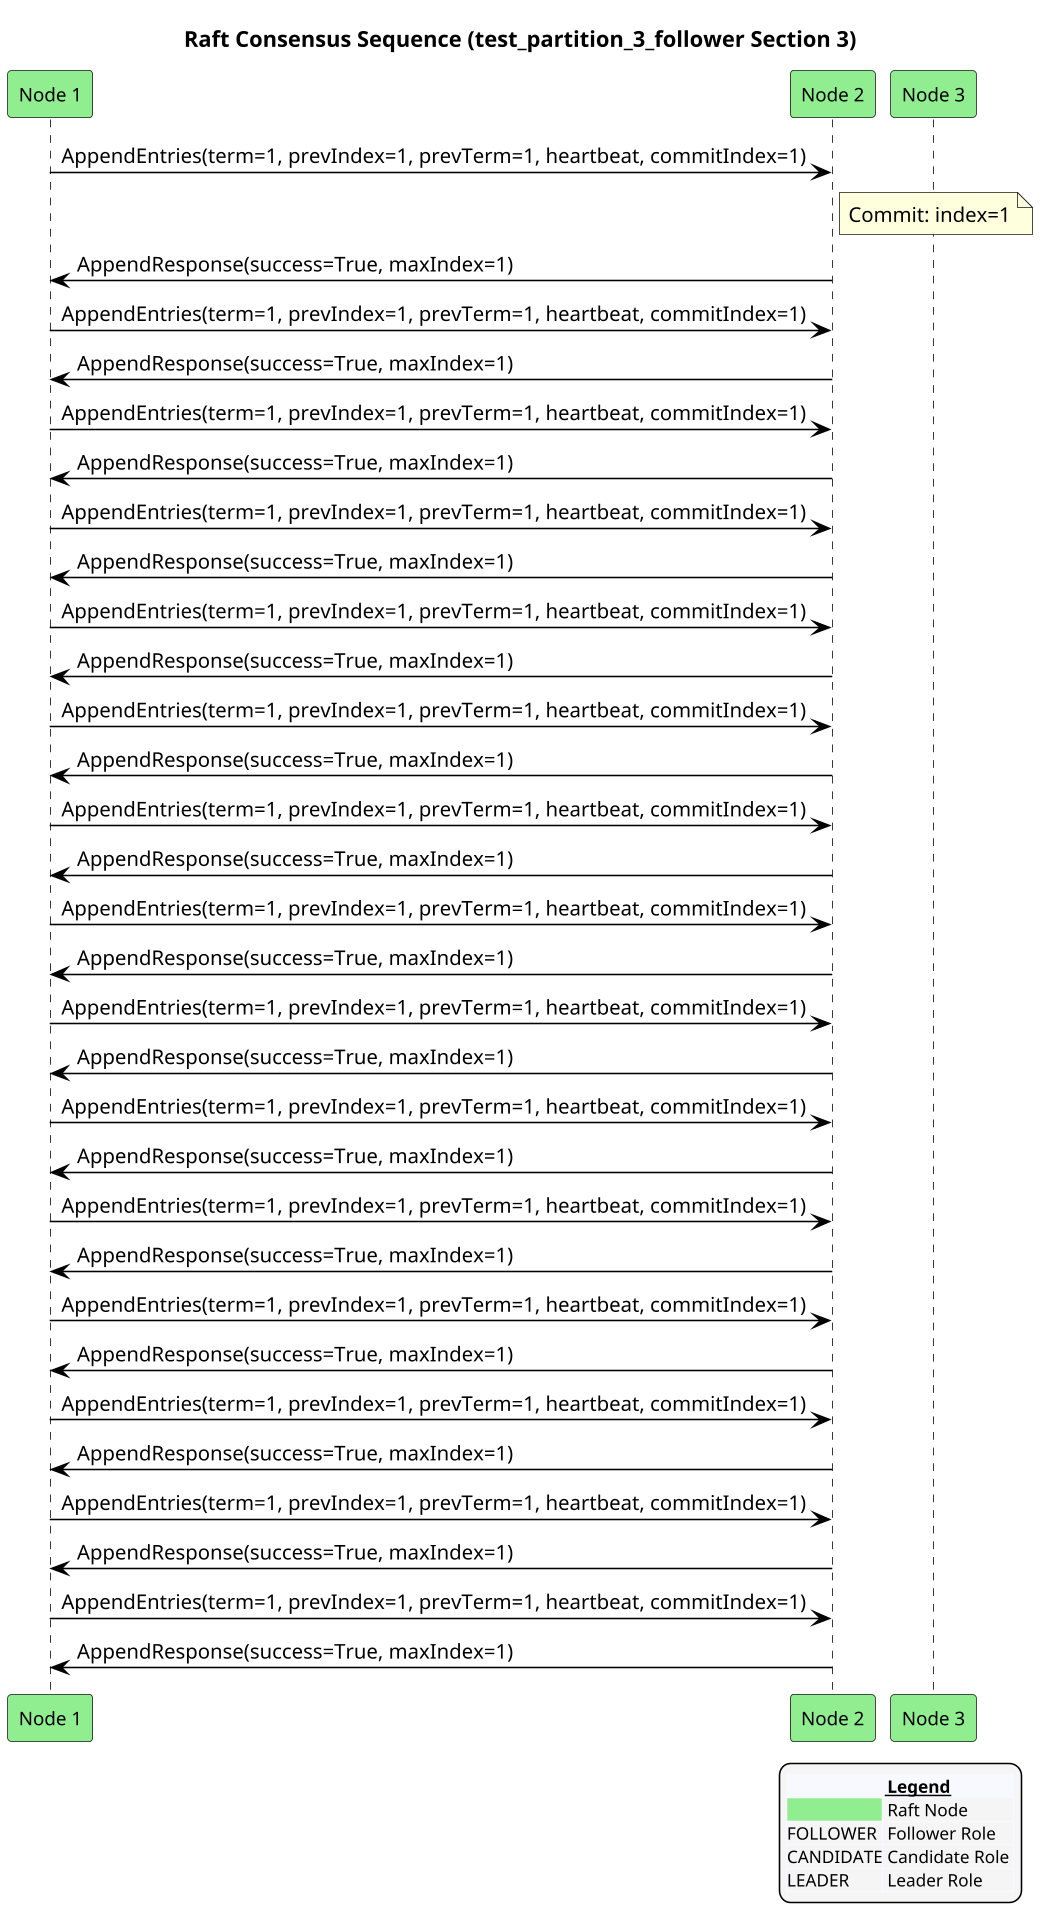 @startuml
!pragma ratio 0.7
skinparam dpi 150
skinparam monochrome false
skinparam sequence {
  ArrowColor Black
  ActorBorderColor Black
  LifeLineBorderColor Black
  ParticipantFontSize 12
  Padding 10
}
skinparam legend {
  BackgroundColor #F5F5F5
  FontSize 11
}
title Raft Consensus Sequence (test_partition_3_follower Section 3)

participant "Node 1" as n1 order 10 #Lightgreen
participant "Node 2" as n2 order 20 #Lightgreen
participant "Node 3" as n3 order 30 #Lightgreen
n1 -> n2: AppendEntries(term=1, prevIndex=1, prevTerm=1, heartbeat, commitIndex=1)
note right of n2: Commit: index=1
n2 -> n1: AppendResponse(success=True, maxIndex=1)
n1 -> n2: AppendEntries(term=1, prevIndex=1, prevTerm=1, heartbeat, commitIndex=1)
n2 -> n1: AppendResponse(success=True, maxIndex=1)
n1 -> n2: AppendEntries(term=1, prevIndex=1, prevTerm=1, heartbeat, commitIndex=1)
n2 -> n1: AppendResponse(success=True, maxIndex=1)
n1 -> n2: AppendEntries(term=1, prevIndex=1, prevTerm=1, heartbeat, commitIndex=1)
n2 -> n1: AppendResponse(success=True, maxIndex=1)
n1 -> n2: AppendEntries(term=1, prevIndex=1, prevTerm=1, heartbeat, commitIndex=1)
n2 -> n1: AppendResponse(success=True, maxIndex=1)
n1 -> n2: AppendEntries(term=1, prevIndex=1, prevTerm=1, heartbeat, commitIndex=1)
n2 -> n1: AppendResponse(success=True, maxIndex=1)
n1 -> n2: AppendEntries(term=1, prevIndex=1, prevTerm=1, heartbeat, commitIndex=1)
n2 -> n1: AppendResponse(success=True, maxIndex=1)
n1 -> n2: AppendEntries(term=1, prevIndex=1, prevTerm=1, heartbeat, commitIndex=1)
n2 -> n1: AppendResponse(success=True, maxIndex=1)
n1 -> n2: AppendEntries(term=1, prevIndex=1, prevTerm=1, heartbeat, commitIndex=1)
n2 -> n1: AppendResponse(success=True, maxIndex=1)
n1 -> n2: AppendEntries(term=1, prevIndex=1, prevTerm=1, heartbeat, commitIndex=1)
n2 -> n1: AppendResponse(success=True, maxIndex=1)
n1 -> n2: AppendEntries(term=1, prevIndex=1, prevTerm=1, heartbeat, commitIndex=1)
n2 -> n1: AppendResponse(success=True, maxIndex=1)
n1 -> n2: AppendEntries(term=1, prevIndex=1, prevTerm=1, heartbeat, commitIndex=1)
n2 -> n1: AppendResponse(success=True, maxIndex=1)
n1 -> n2: AppendEntries(term=1, prevIndex=1, prevTerm=1, heartbeat, commitIndex=1)
n2 -> n1: AppendResponse(success=True, maxIndex=1)
n1 -> n2: AppendEntries(term=1, prevIndex=1, prevTerm=1, heartbeat, commitIndex=1)
n2 -> n1: AppendResponse(success=True, maxIndex=1)
n1 -> n2: AppendEntries(term=1, prevIndex=1, prevTerm=1, heartbeat, commitIndex=1)
n2 -> n1: AppendResponse(success=True, maxIndex=1)

legend right
  <#GhostWhite,#GhostWhite>|      |= __Legend__ |
  |<#Lightgreen>| Raft Node |
  |FOLLOWER| Follower Role |
  |CANDIDATE| Candidate Role |
  |LEADER| Leader Role |
endlegend
@enduml
